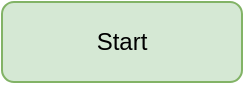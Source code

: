 <mxfile version="20.7.4" type="github">
  <diagram id="0afyCo7dZtS4hVhbLMGE" name="Page-1">
    <mxGraphModel dx="594" dy="663" grid="1" gridSize="10" guides="1" tooltips="1" connect="1" arrows="1" fold="1" page="1" pageScale="1" pageWidth="827" pageHeight="1169" math="0" shadow="0">
      <root>
        <mxCell id="0" />
        <mxCell id="1" parent="0" />
        <mxCell id="v170hv2vA86iEtc2NGPF-2" value="Start" style="rounded=1;whiteSpace=wrap;html=1;fillColor=#d5e8d4;strokeColor=#82b366;" vertex="1" parent="1">
          <mxGeometry x="230" y="40" width="120" height="40" as="geometry" />
        </mxCell>
      </root>
    </mxGraphModel>
  </diagram>
</mxfile>
